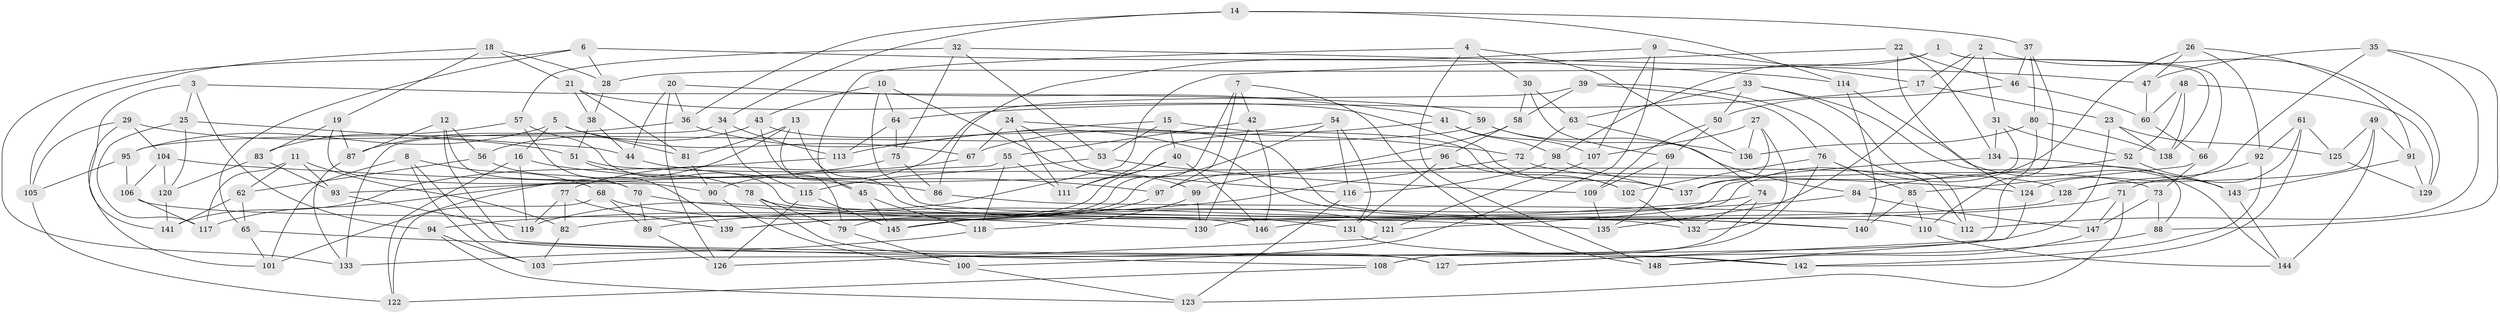 // coarse degree distribution, {6: 0.1941747572815534, 4: 0.7087378640776699, 10: 0.038834951456310676, 9: 0.009708737864077669, 8: 0.019417475728155338, 5: 0.009708737864077669, 12: 0.009708737864077669, 2: 0.009708737864077669}
// Generated by graph-tools (version 1.1) at 2025/20/03/04/25 18:20:56]
// undirected, 148 vertices, 296 edges
graph export_dot {
graph [start="1"]
  node [color=gray90,style=filled];
  1;
  2;
  3;
  4;
  5;
  6;
  7;
  8;
  9;
  10;
  11;
  12;
  13;
  14;
  15;
  16;
  17;
  18;
  19;
  20;
  21;
  22;
  23;
  24;
  25;
  26;
  27;
  28;
  29;
  30;
  31;
  32;
  33;
  34;
  35;
  36;
  37;
  38;
  39;
  40;
  41;
  42;
  43;
  44;
  45;
  46;
  47;
  48;
  49;
  50;
  51;
  52;
  53;
  54;
  55;
  56;
  57;
  58;
  59;
  60;
  61;
  62;
  63;
  64;
  65;
  66;
  67;
  68;
  69;
  70;
  71;
  72;
  73;
  74;
  75;
  76;
  77;
  78;
  79;
  80;
  81;
  82;
  83;
  84;
  85;
  86;
  87;
  88;
  89;
  90;
  91;
  92;
  93;
  94;
  95;
  96;
  97;
  98;
  99;
  100;
  101;
  102;
  103;
  104;
  105;
  106;
  107;
  108;
  109;
  110;
  111;
  112;
  113;
  114;
  115;
  116;
  117;
  118;
  119;
  120;
  121;
  122;
  123;
  124;
  125;
  126;
  127;
  128;
  129;
  130;
  131;
  132;
  133;
  134;
  135;
  136;
  137;
  138;
  139;
  140;
  141;
  142;
  143;
  144;
  145;
  146;
  147;
  148;
  1 -- 28;
  1 -- 66;
  1 -- 98;
  1 -- 138;
  2 -- 17;
  2 -- 135;
  2 -- 129;
  2 -- 31;
  3 -- 141;
  3 -- 25;
  3 -- 94;
  3 -- 59;
  4 -- 45;
  4 -- 148;
  4 -- 136;
  4 -- 30;
  5 -- 67;
  5 -- 95;
  5 -- 16;
  5 -- 81;
  6 -- 65;
  6 -- 114;
  6 -- 133;
  6 -- 28;
  7 -- 148;
  7 -- 139;
  7 -- 42;
  7 -- 97;
  8 -- 101;
  8 -- 103;
  8 -- 127;
  8 -- 68;
  9 -- 107;
  9 -- 86;
  9 -- 17;
  9 -- 100;
  10 -- 43;
  10 -- 140;
  10 -- 99;
  10 -- 64;
  11 -- 93;
  11 -- 62;
  11 -- 82;
  11 -- 117;
  12 -- 56;
  12 -- 70;
  12 -- 142;
  12 -- 87;
  13 -- 132;
  13 -- 81;
  13 -- 101;
  13 -- 45;
  14 -- 114;
  14 -- 36;
  14 -- 34;
  14 -- 37;
  15 -- 53;
  15 -- 113;
  15 -- 40;
  15 -- 102;
  16 -- 119;
  16 -- 86;
  16 -- 122;
  17 -- 64;
  17 -- 23;
  18 -- 21;
  18 -- 19;
  18 -- 105;
  18 -- 28;
  19 -- 90;
  19 -- 83;
  19 -- 87;
  20 -- 126;
  20 -- 36;
  20 -- 44;
  20 -- 41;
  21 -- 81;
  21 -- 38;
  21 -- 137;
  22 -- 46;
  22 -- 119;
  22 -- 124;
  22 -- 134;
  23 -- 125;
  23 -- 138;
  23 -- 127;
  24 -- 116;
  24 -- 111;
  24 -- 67;
  24 -- 72;
  25 -- 120;
  25 -- 44;
  25 -- 117;
  26 -- 121;
  26 -- 92;
  26 -- 91;
  26 -- 47;
  27 -- 137;
  27 -- 132;
  27 -- 136;
  27 -- 107;
  28 -- 38;
  29 -- 51;
  29 -- 101;
  29 -- 104;
  29 -- 105;
  30 -- 69;
  30 -- 63;
  30 -- 58;
  31 -- 52;
  31 -- 134;
  31 -- 130;
  32 -- 57;
  32 -- 75;
  32 -- 47;
  32 -- 53;
  33 -- 63;
  33 -- 112;
  33 -- 88;
  33 -- 50;
  34 -- 133;
  34 -- 113;
  34 -- 115;
  35 -- 112;
  35 -- 88;
  35 -- 124;
  35 -- 47;
  36 -- 87;
  36 -- 140;
  37 -- 80;
  37 -- 46;
  37 -- 103;
  38 -- 51;
  38 -- 44;
  39 -- 112;
  39 -- 58;
  39 -- 90;
  39 -- 76;
  40 -- 146;
  40 -- 111;
  40 -- 139;
  41 -- 107;
  41 -- 111;
  41 -- 98;
  42 -- 55;
  42 -- 130;
  42 -- 146;
  43 -- 110;
  43 -- 56;
  43 -- 79;
  44 -- 97;
  45 -- 118;
  45 -- 145;
  46 -- 50;
  46 -- 60;
  47 -- 60;
  48 -- 138;
  48 -- 129;
  48 -- 52;
  48 -- 60;
  49 -- 128;
  49 -- 125;
  49 -- 91;
  49 -- 144;
  50 -- 109;
  50 -- 69;
  51 -- 78;
  51 -- 128;
  52 -- 143;
  52 -- 84;
  53 -- 115;
  53 -- 109;
  54 -- 79;
  54 -- 67;
  54 -- 131;
  54 -- 116;
  55 -- 111;
  55 -- 93;
  55 -- 118;
  56 -- 70;
  56 -- 62;
  57 -- 135;
  57 -- 83;
  57 -- 139;
  58 -- 97;
  58 -- 96;
  59 -- 95;
  59 -- 84;
  59 -- 136;
  60 -- 66;
  61 -- 71;
  61 -- 125;
  61 -- 92;
  61 -- 142;
  62 -- 65;
  62 -- 141;
  63 -- 72;
  63 -- 74;
  64 -- 75;
  64 -- 113;
  65 -- 108;
  65 -- 101;
  66 -- 73;
  66 -- 85;
  67 -- 77;
  68 -- 122;
  68 -- 131;
  68 -- 89;
  69 -- 135;
  69 -- 109;
  70 -- 130;
  70 -- 89;
  71 -- 123;
  71 -- 147;
  71 -- 82;
  72 -- 94;
  72 -- 73;
  73 -- 147;
  73 -- 88;
  74 -- 132;
  74 -- 108;
  74 -- 89;
  75 -- 86;
  75 -- 117;
  76 -- 85;
  76 -- 108;
  76 -- 102;
  77 -- 139;
  77 -- 82;
  77 -- 119;
  78 -- 121;
  78 -- 127;
  78 -- 79;
  79 -- 100;
  80 -- 136;
  80 -- 110;
  80 -- 138;
  81 -- 90;
  82 -- 103;
  83 -- 120;
  83 -- 93;
  84 -- 147;
  84 -- 145;
  85 -- 110;
  85 -- 140;
  86 -- 112;
  87 -- 133;
  88 -- 127;
  89 -- 126;
  90 -- 100;
  91 -- 143;
  91 -- 129;
  92 -- 142;
  92 -- 128;
  93 -- 119;
  94 -- 103;
  94 -- 123;
  95 -- 105;
  95 -- 106;
  96 -- 131;
  96 -- 99;
  96 -- 102;
  97 -- 145;
  98 -- 137;
  98 -- 116;
  99 -- 118;
  99 -- 130;
  100 -- 123;
  102 -- 132;
  104 -- 106;
  104 -- 124;
  104 -- 120;
  105 -- 122;
  106 -- 117;
  106 -- 146;
  107 -- 121;
  108 -- 122;
  109 -- 135;
  110 -- 144;
  113 -- 141;
  114 -- 140;
  114 -- 144;
  115 -- 145;
  115 -- 126;
  116 -- 123;
  118 -- 133;
  120 -- 141;
  121 -- 126;
  124 -- 148;
  125 -- 129;
  128 -- 146;
  131 -- 142;
  134 -- 143;
  134 -- 137;
  143 -- 144;
  147 -- 148;
}

